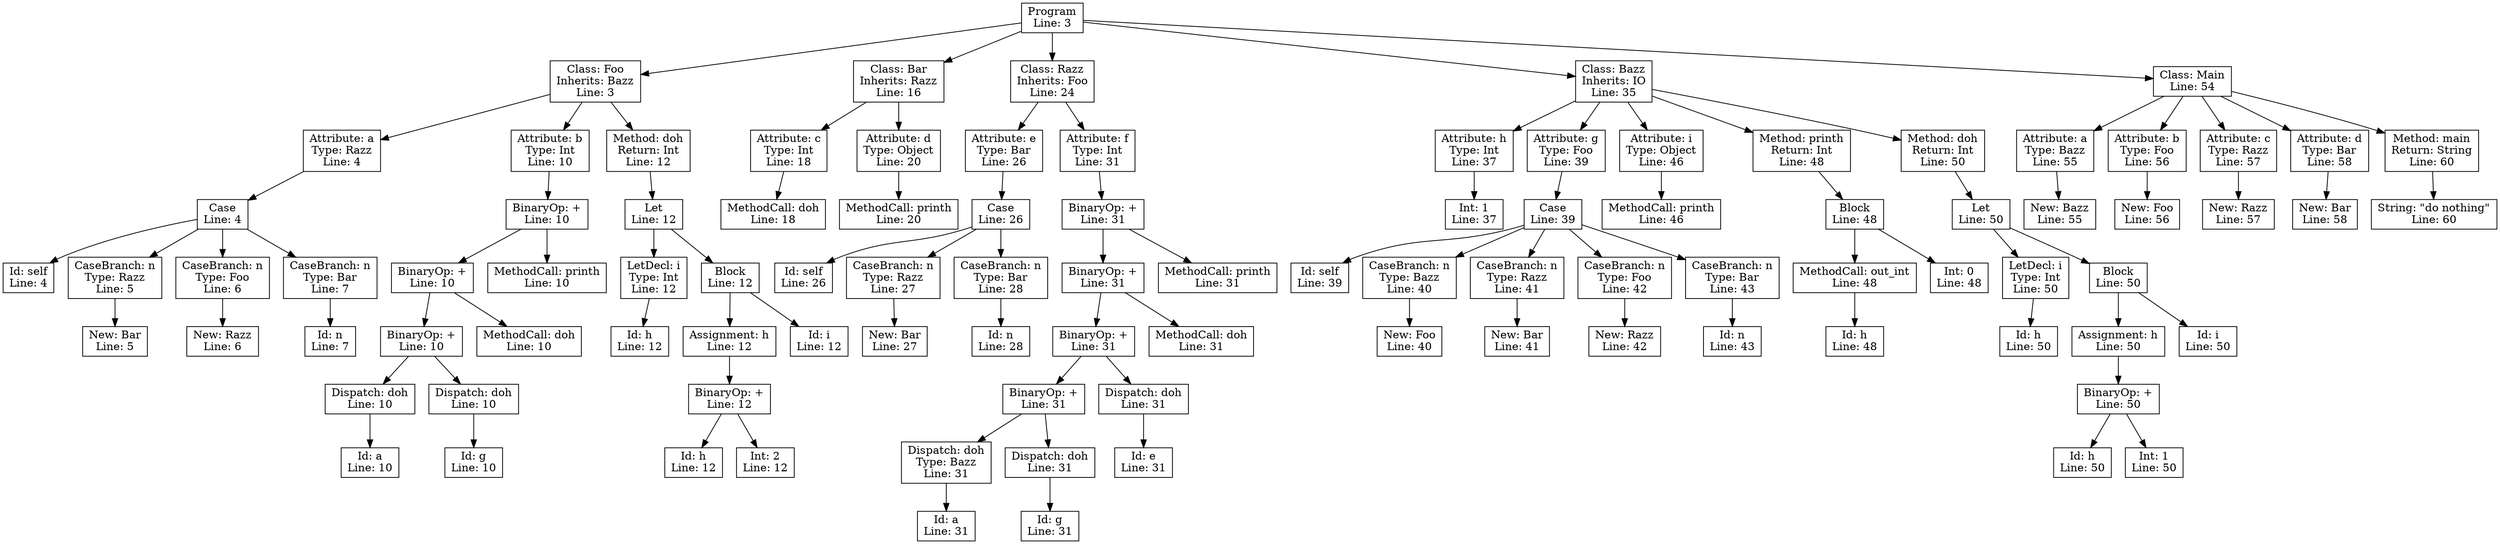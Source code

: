 digraph AST {
    node [shape=box];
    0 [label="Program\nLine: 3"];
    1 [label="Class: Foo\nInherits: Bazz\nLine: 3"];
    2 [label="Attribute: a\nType: Razz\nLine: 4"];
    3 [label="Case\nLine: 4"];
    4 [label="Id: self\nLine: 4"];
    3 -> 4;
    5 [label="CaseBranch: n\nType: Razz\nLine: 5"];
    6 [label="New: Bar\nLine: 5"];
    5 -> 6;
    3 -> 5;
    7 [label="CaseBranch: n\nType: Foo\nLine: 6"];
    8 [label="New: Razz\nLine: 6"];
    7 -> 8;
    3 -> 7;
    9 [label="CaseBranch: n\nType: Bar\nLine: 7"];
    10 [label="Id: n\nLine: 7"];
    9 -> 10;
    3 -> 9;
    2 -> 3;
    1 -> 2;
    11 [label="Attribute: b\nType: Int\nLine: 10"];
    12 [label="BinaryOp: +\nLine: 10"];
    13 [label="BinaryOp: +\nLine: 10"];
    14 [label="BinaryOp: +\nLine: 10"];
    15 [label="Dispatch: doh\nLine: 10"];
    16 [label="Id: a\nLine: 10"];
    15 -> 16;
    17 [label="Dispatch: doh\nLine: 10"];
    18 [label="Id: g\nLine: 10"];
    17 -> 18;
    14 -> 15;
    14 -> 17;
    19 [label="MethodCall: doh\nLine: 10"];
    13 -> 14;
    13 -> 19;
    20 [label="MethodCall: printh\nLine: 10"];
    12 -> 13;
    12 -> 20;
    11 -> 12;
    1 -> 11;
    21 [label="Method: doh\nReturn: Int\nLine: 12"];
    22 [label="Let\nLine: 12"];
    23 [label="LetDecl: i\nType: Int\nLine: 12"];
    24 [label="Id: h\nLine: 12"];
    23 -> 24;
    22 -> 23;
    25 [label="Block\nLine: 12"];
    26 [label="Assignment: h\nLine: 12"];
    27 [label="BinaryOp: +\nLine: 12"];
    28 [label="Id: h\nLine: 12"];
    29 [label="Int: 2\nLine: 12"];
    27 -> 28;
    27 -> 29;
    26 -> 27;
    25 -> 26;
    30 [label="Id: i\nLine: 12"];
    25 -> 30;
    22 -> 25;
    21 -> 22;
    1 -> 21;
    0 -> 1;
    31 [label="Class: Bar\nInherits: Razz\nLine: 16"];
    32 [label="Attribute: c\nType: Int\nLine: 18"];
    33 [label="MethodCall: doh\nLine: 18"];
    32 -> 33;
    31 -> 32;
    34 [label="Attribute: d\nType: Object\nLine: 20"];
    35 [label="MethodCall: printh\nLine: 20"];
    34 -> 35;
    31 -> 34;
    0 -> 31;
    36 [label="Class: Razz\nInherits: Foo\nLine: 24"];
    37 [label="Attribute: e\nType: Bar\nLine: 26"];
    38 [label="Case\nLine: 26"];
    39 [label="Id: self\nLine: 26"];
    38 -> 39;
    40 [label="CaseBranch: n\nType: Razz\nLine: 27"];
    41 [label="New: Bar\nLine: 27"];
    40 -> 41;
    38 -> 40;
    42 [label="CaseBranch: n\nType: Bar\nLine: 28"];
    43 [label="Id: n\nLine: 28"];
    42 -> 43;
    38 -> 42;
    37 -> 38;
    36 -> 37;
    44 [label="Attribute: f\nType: Int\nLine: 31"];
    45 [label="BinaryOp: +\nLine: 31"];
    46 [label="BinaryOp: +\nLine: 31"];
    47 [label="BinaryOp: +\nLine: 31"];
    48 [label="BinaryOp: +\nLine: 31"];
    49 [label="Dispatch: doh\nType: Bazz\nLine: 31"];
    50 [label="Id: a\nLine: 31"];
    49 -> 50;
    51 [label="Dispatch: doh\nLine: 31"];
    52 [label="Id: g\nLine: 31"];
    51 -> 52;
    48 -> 49;
    48 -> 51;
    53 [label="Dispatch: doh\nLine: 31"];
    54 [label="Id: e\nLine: 31"];
    53 -> 54;
    47 -> 48;
    47 -> 53;
    55 [label="MethodCall: doh\nLine: 31"];
    46 -> 47;
    46 -> 55;
    56 [label="MethodCall: printh\nLine: 31"];
    45 -> 46;
    45 -> 56;
    44 -> 45;
    36 -> 44;
    0 -> 36;
    57 [label="Class: Bazz\nInherits: IO\nLine: 35"];
    58 [label="Attribute: h\nType: Int\nLine: 37"];
    59 [label="Int: 1\nLine: 37"];
    58 -> 59;
    57 -> 58;
    60 [label="Attribute: g\nType: Foo\nLine: 39"];
    61 [label="Case\nLine: 39"];
    62 [label="Id: self\nLine: 39"];
    61 -> 62;
    63 [label="CaseBranch: n\nType: Bazz\nLine: 40"];
    64 [label="New: Foo\nLine: 40"];
    63 -> 64;
    61 -> 63;
    65 [label="CaseBranch: n\nType: Razz\nLine: 41"];
    66 [label="New: Bar\nLine: 41"];
    65 -> 66;
    61 -> 65;
    67 [label="CaseBranch: n\nType: Foo\nLine: 42"];
    68 [label="New: Razz\nLine: 42"];
    67 -> 68;
    61 -> 67;
    69 [label="CaseBranch: n\nType: Bar\nLine: 43"];
    70 [label="Id: n\nLine: 43"];
    69 -> 70;
    61 -> 69;
    60 -> 61;
    57 -> 60;
    71 [label="Attribute: i\nType: Object\nLine: 46"];
    72 [label="MethodCall: printh\nLine: 46"];
    71 -> 72;
    57 -> 71;
    73 [label="Method: printh\nReturn: Int\nLine: 48"];
    74 [label="Block\nLine: 48"];
    75 [label="MethodCall: out_int\nLine: 48"];
    76 [label="Id: h\nLine: 48"];
    75 -> 76;
    74 -> 75;
    77 [label="Int: 0\nLine: 48"];
    74 -> 77;
    73 -> 74;
    57 -> 73;
    78 [label="Method: doh\nReturn: Int\nLine: 50"];
    79 [label="Let\nLine: 50"];
    80 [label="LetDecl: i\nType: Int\nLine: 50"];
    81 [label="Id: h\nLine: 50"];
    80 -> 81;
    79 -> 80;
    82 [label="Block\nLine: 50"];
    83 [label="Assignment: h\nLine: 50"];
    84 [label="BinaryOp: +\nLine: 50"];
    85 [label="Id: h\nLine: 50"];
    86 [label="Int: 1\nLine: 50"];
    84 -> 85;
    84 -> 86;
    83 -> 84;
    82 -> 83;
    87 [label="Id: i\nLine: 50"];
    82 -> 87;
    79 -> 82;
    78 -> 79;
    57 -> 78;
    0 -> 57;
    88 [label="Class: Main\nLine: 54"];
    89 [label="Attribute: a\nType: Bazz\nLine: 55"];
    90 [label="New: Bazz\nLine: 55"];
    89 -> 90;
    88 -> 89;
    91 [label="Attribute: b\nType: Foo\nLine: 56"];
    92 [label="New: Foo\nLine: 56"];
    91 -> 92;
    88 -> 91;
    93 [label="Attribute: c\nType: Razz\nLine: 57"];
    94 [label="New: Razz\nLine: 57"];
    93 -> 94;
    88 -> 93;
    95 [label="Attribute: d\nType: Bar\nLine: 58"];
    96 [label="New: Bar\nLine: 58"];
    95 -> 96;
    88 -> 95;
    97 [label="Method: main\nReturn: String\nLine: 60"];
    98 [label="String: \"do nothing\"\nLine: 60"];
    97 -> 98;
    88 -> 97;
    0 -> 88;
}

